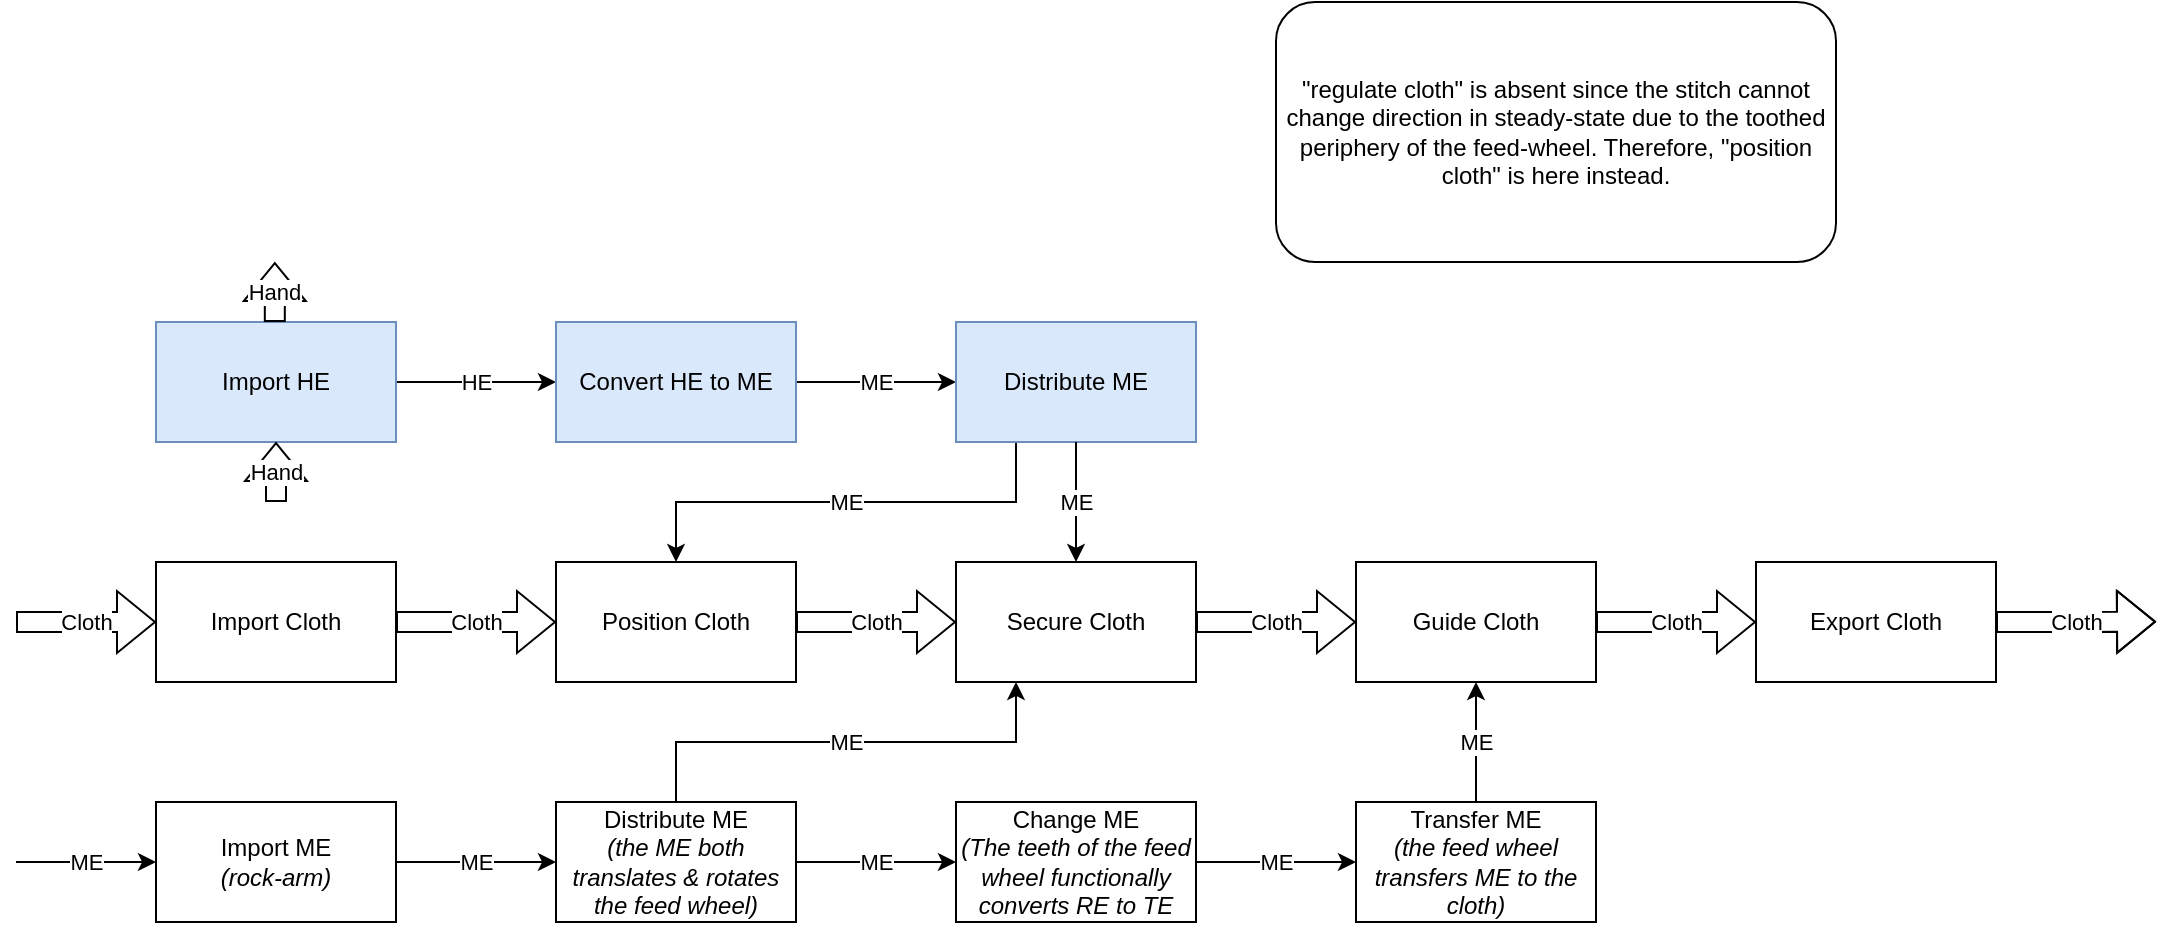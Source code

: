 <mxfile version="19.0.3" type="device"><diagram id="7qwrKSFzGj5yjZ01aLdU" name="Page-1"><mxGraphModel dx="2031" dy="1407" grid="1" gridSize="10" guides="1" tooltips="1" connect="1" arrows="1" fold="1" page="1" pageScale="1" pageWidth="1100" pageHeight="850" math="0" shadow="0"><root><mxCell id="0"/><mxCell id="1" parent="0"/><mxCell id="PEKR7UlFeGMQp-8H6lfc-4" value="ME" style="edgeStyle=orthogonalEdgeStyle;rounded=0;orthogonalLoop=1;jettySize=auto;html=1;exitX=1;exitY=0.5;exitDx=0;exitDy=0;entryX=0;entryY=0.5;entryDx=0;entryDy=0;" parent="1" source="PEKR7UlFeGMQp-8H6lfc-1" target="hgUct_ENJxmUUZRC-3RM-1" edge="1"><mxGeometry relative="1" as="geometry"><mxPoint x="260" y="480" as="targetPoint"/></mxGeometry></mxCell><mxCell id="PEKR7UlFeGMQp-8H6lfc-1" value="Import ME&lt;br&gt;&lt;i&gt;(rock-arm)&lt;/i&gt;" style="rounded=0;whiteSpace=wrap;html=1;" parent="1" vertex="1"><mxGeometry x="80" y="470" width="120" height="60" as="geometry"/></mxCell><mxCell id="PEKR7UlFeGMQp-8H6lfc-2" value="ME" style="endArrow=classic;html=1;rounded=0;entryX=0;entryY=0.5;entryDx=0;entryDy=0;" parent="1" target="PEKR7UlFeGMQp-8H6lfc-1" edge="1"><mxGeometry width="50" height="50" relative="1" as="geometry"><mxPoint x="10" y="500" as="sourcePoint"/><mxPoint x="40" y="470" as="targetPoint"/></mxGeometry></mxCell><mxCell id="PEKR7UlFeGMQp-8H6lfc-19" value="ME" style="edgeStyle=orthogonalEdgeStyle;rounded=0;orthogonalLoop=1;jettySize=auto;html=1;exitX=1;exitY=0.5;exitDx=0;exitDy=0;entryX=0;entryY=0.5;entryDx=0;entryDy=0;" parent="1" source="PEKR7UlFeGMQp-8H6lfc-3" target="PEKR7UlFeGMQp-8H6lfc-27" edge="1"><mxGeometry relative="1" as="geometry"><mxPoint x="660" y="500" as="targetPoint"/></mxGeometry></mxCell><mxCell id="PEKR7UlFeGMQp-8H6lfc-3" value="Change ME&lt;br&gt;&lt;i&gt;(The teeth of the feed wheel functionally converts RE to TE&lt;/i&gt;" style="rounded=0;whiteSpace=wrap;html=1;" parent="1" vertex="1"><mxGeometry x="480" y="470" width="120" height="60" as="geometry"/></mxCell><mxCell id="PEKR7UlFeGMQp-8H6lfc-8" value="Cloth" style="edgeStyle=orthogonalEdgeStyle;rounded=0;orthogonalLoop=1;jettySize=auto;html=1;exitX=1;exitY=0.5;exitDx=0;exitDy=0;entryX=0;entryY=0.5;entryDx=0;entryDy=0;shape=flexArrow;" parent="1" source="PEKR7UlFeGMQp-8H6lfc-5" target="PEKR7UlFeGMQp-8H6lfc-7" edge="1"><mxGeometry relative="1" as="geometry"/></mxCell><mxCell id="PEKR7UlFeGMQp-8H6lfc-5" value="Import Cloth" style="rounded=0;whiteSpace=wrap;html=1;" parent="1" vertex="1"><mxGeometry x="80" y="350" width="120" height="60" as="geometry"/></mxCell><mxCell id="PEKR7UlFeGMQp-8H6lfc-6" value="Cloth" style="shape=flexArrow;endArrow=classic;html=1;rounded=0;" parent="1" edge="1"><mxGeometry width="50" height="50" relative="1" as="geometry"><mxPoint x="10" y="380" as="sourcePoint"/><mxPoint x="80" y="380" as="targetPoint"/></mxGeometry></mxCell><mxCell id="PEKR7UlFeGMQp-8H6lfc-26" value="Cloth" style="edgeStyle=orthogonalEdgeStyle;rounded=0;orthogonalLoop=1;jettySize=auto;html=1;exitX=1;exitY=0.5;exitDx=0;exitDy=0;entryX=0;entryY=0.5;entryDx=0;entryDy=0;shape=flexArrow;" parent="1" source="PEKR7UlFeGMQp-8H6lfc-7" target="PEKR7UlFeGMQp-8H6lfc-23" edge="1"><mxGeometry relative="1" as="geometry"/></mxCell><mxCell id="PEKR7UlFeGMQp-8H6lfc-7" value="Position Cloth" style="rounded=0;whiteSpace=wrap;html=1;" parent="1" vertex="1"><mxGeometry x="280" y="350" width="120" height="60" as="geometry"/></mxCell><mxCell id="PEKR7UlFeGMQp-8H6lfc-11" value="HE" style="edgeStyle=orthogonalEdgeStyle;rounded=0;orthogonalLoop=1;jettySize=auto;html=1;exitX=1;exitY=0.5;exitDx=0;exitDy=0;entryX=0;entryY=0.5;entryDx=0;entryDy=0;" parent="1" source="PEKR7UlFeGMQp-8H6lfc-10" target="PEKR7UlFeGMQp-8H6lfc-12" edge="1"><mxGeometry relative="1" as="geometry"/></mxCell><mxCell id="PEKR7UlFeGMQp-8H6lfc-10" value="Import HE" style="rounded=0;whiteSpace=wrap;html=1;fillColor=#dae8fc;strokeColor=#6c8ebf;" parent="1" vertex="1"><mxGeometry x="80" y="230" width="120" height="60" as="geometry"/></mxCell><mxCell id="PEKR7UlFeGMQp-8H6lfc-14" value="ME" style="edgeStyle=orthogonalEdgeStyle;rounded=0;orthogonalLoop=1;jettySize=auto;html=1;exitX=1;exitY=0.5;exitDx=0;exitDy=0;entryX=0;entryY=0.5;entryDx=0;entryDy=0;" parent="1" source="PEKR7UlFeGMQp-8H6lfc-12" target="PEKR7UlFeGMQp-8H6lfc-13" edge="1"><mxGeometry relative="1" as="geometry"/></mxCell><mxCell id="PEKR7UlFeGMQp-8H6lfc-12" value="Convert HE to ME" style="rounded=0;whiteSpace=wrap;html=1;fillColor=#dae8fc;strokeColor=#6c8ebf;" parent="1" vertex="1"><mxGeometry x="280" y="230" width="120" height="60" as="geometry"/></mxCell><mxCell id="PEKR7UlFeGMQp-8H6lfc-15" value="ME" style="edgeStyle=orthogonalEdgeStyle;rounded=0;orthogonalLoop=1;jettySize=auto;html=1;exitX=0.25;exitY=1;exitDx=0;exitDy=0;entryX=0.5;entryY=0;entryDx=0;entryDy=0;" parent="1" source="PEKR7UlFeGMQp-8H6lfc-13" target="PEKR7UlFeGMQp-8H6lfc-7" edge="1"><mxGeometry relative="1" as="geometry"/></mxCell><mxCell id="PEKR7UlFeGMQp-8H6lfc-13" value="Distribute ME" style="rounded=0;whiteSpace=wrap;html=1;fillColor=#dae8fc;strokeColor=#6c8ebf;" parent="1" vertex="1"><mxGeometry x="480" y="230" width="120" height="60" as="geometry"/></mxCell><mxCell id="PEKR7UlFeGMQp-8H6lfc-24" value="ME" style="edgeStyle=orthogonalEdgeStyle;rounded=0;orthogonalLoop=1;jettySize=auto;html=1;exitX=0.5;exitY=1;exitDx=0;exitDy=0;entryX=0.5;entryY=0;entryDx=0;entryDy=0;" parent="1" source="PEKR7UlFeGMQp-8H6lfc-13" target="PEKR7UlFeGMQp-8H6lfc-23" edge="1"><mxGeometry relative="1" as="geometry"><mxPoint x="740" y="290" as="sourcePoint"/></mxGeometry></mxCell><mxCell id="PEKR7UlFeGMQp-8H6lfc-30" value="Cloth" style="edgeStyle=orthogonalEdgeStyle;shape=flexArrow;rounded=0;orthogonalLoop=1;jettySize=auto;html=1;exitX=1;exitY=0.5;exitDx=0;exitDy=0;entryX=0;entryY=0.5;entryDx=0;entryDy=0;" parent="1" source="PEKR7UlFeGMQp-8H6lfc-23" target="PEKR7UlFeGMQp-8H6lfc-28" edge="1"><mxGeometry relative="1" as="geometry"/></mxCell><mxCell id="PEKR7UlFeGMQp-8H6lfc-23" value="Secure Cloth" style="rounded=0;whiteSpace=wrap;html=1;" parent="1" vertex="1"><mxGeometry x="480" y="350" width="120" height="60" as="geometry"/></mxCell><mxCell id="PEKR7UlFeGMQp-8H6lfc-29" value="ME" style="edgeStyle=orthogonalEdgeStyle;rounded=0;orthogonalLoop=1;jettySize=auto;html=1;exitX=0.5;exitY=0;exitDx=0;exitDy=0;entryX=0.5;entryY=1;entryDx=0;entryDy=0;" parent="1" source="PEKR7UlFeGMQp-8H6lfc-27" target="PEKR7UlFeGMQp-8H6lfc-28" edge="1"><mxGeometry relative="1" as="geometry"/></mxCell><mxCell id="PEKR7UlFeGMQp-8H6lfc-27" value="Transfer ME&lt;br&gt;&lt;i&gt;(the feed wheel transfers ME to the cloth)&lt;/i&gt;" style="rounded=0;whiteSpace=wrap;html=1;" parent="1" vertex="1"><mxGeometry x="680" y="470" width="120" height="60" as="geometry"/></mxCell><mxCell id="hgUct_ENJxmUUZRC-3RM-4" value="Cloth" style="edgeStyle=orthogonalEdgeStyle;rounded=0;orthogonalLoop=1;jettySize=auto;html=1;exitX=1;exitY=0.5;exitDx=0;exitDy=0;shape=flexArrow;entryX=0;entryY=0.5;entryDx=0;entryDy=0;" edge="1" parent="1" source="PEKR7UlFeGMQp-8H6lfc-28" target="PEKR7UlFeGMQp-8H6lfc-35"><mxGeometry relative="1" as="geometry"/></mxCell><mxCell id="PEKR7UlFeGMQp-8H6lfc-28" value="Guide Cloth" style="rounded=0;whiteSpace=wrap;html=1;" parent="1" vertex="1"><mxGeometry x="680" y="350" width="120" height="60" as="geometry"/></mxCell><mxCell id="PEKR7UlFeGMQp-8H6lfc-31" value="Hand" style="shape=flexArrow;endArrow=classic;html=1;rounded=0;entryX=0.5;entryY=1;entryDx=0;entryDy=0;" parent="1" target="PEKR7UlFeGMQp-8H6lfc-10" edge="1"><mxGeometry width="50" height="50" relative="1" as="geometry"><mxPoint x="140" y="320" as="sourcePoint"/><mxPoint x="180" y="300" as="targetPoint"/></mxGeometry></mxCell><mxCell id="PEKR7UlFeGMQp-8H6lfc-32" value="Hand" style="shape=flexArrow;endArrow=classic;html=1;rounded=0;entryX=0.5;entryY=1;entryDx=0;entryDy=0;" parent="1" edge="1"><mxGeometry width="50" height="50" relative="1" as="geometry"><mxPoint x="139.41" y="230.0" as="sourcePoint"/><mxPoint x="139.41" y="200.0" as="targetPoint"/></mxGeometry></mxCell><mxCell id="hgUct_ENJxmUUZRC-3RM-5" value="Cloth" style="edgeStyle=orthogonalEdgeStyle;shape=flexArrow;rounded=0;orthogonalLoop=1;jettySize=auto;html=1;exitX=1;exitY=0.5;exitDx=0;exitDy=0;" edge="1" parent="1" source="PEKR7UlFeGMQp-8H6lfc-35"><mxGeometry relative="1" as="geometry"><mxPoint x="1080" y="379.824" as="targetPoint"/></mxGeometry></mxCell><mxCell id="PEKR7UlFeGMQp-8H6lfc-35" value="Export Cloth" style="rounded=0;whiteSpace=wrap;html=1;" parent="1" vertex="1"><mxGeometry x="880" y="350" width="120" height="60" as="geometry"/></mxCell><mxCell id="hgUct_ENJxmUUZRC-3RM-2" value="ME" style="edgeStyle=orthogonalEdgeStyle;rounded=0;orthogonalLoop=1;jettySize=auto;html=1;exitX=1;exitY=0.5;exitDx=0;exitDy=0;entryX=0;entryY=0.5;entryDx=0;entryDy=0;" edge="1" parent="1" source="hgUct_ENJxmUUZRC-3RM-1" target="PEKR7UlFeGMQp-8H6lfc-3"><mxGeometry relative="1" as="geometry"/></mxCell><mxCell id="hgUct_ENJxmUUZRC-3RM-3" value="ME" style="edgeStyle=orthogonalEdgeStyle;rounded=0;orthogonalLoop=1;jettySize=auto;html=1;exitX=0.5;exitY=0;exitDx=0;exitDy=0;entryX=0.25;entryY=1;entryDx=0;entryDy=0;" edge="1" parent="1" source="hgUct_ENJxmUUZRC-3RM-1" target="PEKR7UlFeGMQp-8H6lfc-23"><mxGeometry relative="1" as="geometry"/></mxCell><mxCell id="hgUct_ENJxmUUZRC-3RM-1" value="Distribute ME&lt;br&gt;&lt;i&gt;(the ME both translates &amp;amp; rotates the feed wheel)&lt;/i&gt;" style="rounded=0;whiteSpace=wrap;html=1;" vertex="1" parent="1"><mxGeometry x="280" y="470" width="120" height="60" as="geometry"/></mxCell><mxCell id="hgUct_ENJxmUUZRC-3RM-6" value="&quot;regulate cloth&quot; is absent since the stitch cannot change direction in steady-state due to the toothed periphery of the feed-wheel. Therefore, &quot;position cloth&quot; is here instead." style="rounded=1;whiteSpace=wrap;html=1;" vertex="1" parent="1"><mxGeometry x="640" y="70" width="280" height="130" as="geometry"/></mxCell></root></mxGraphModel></diagram></mxfile>